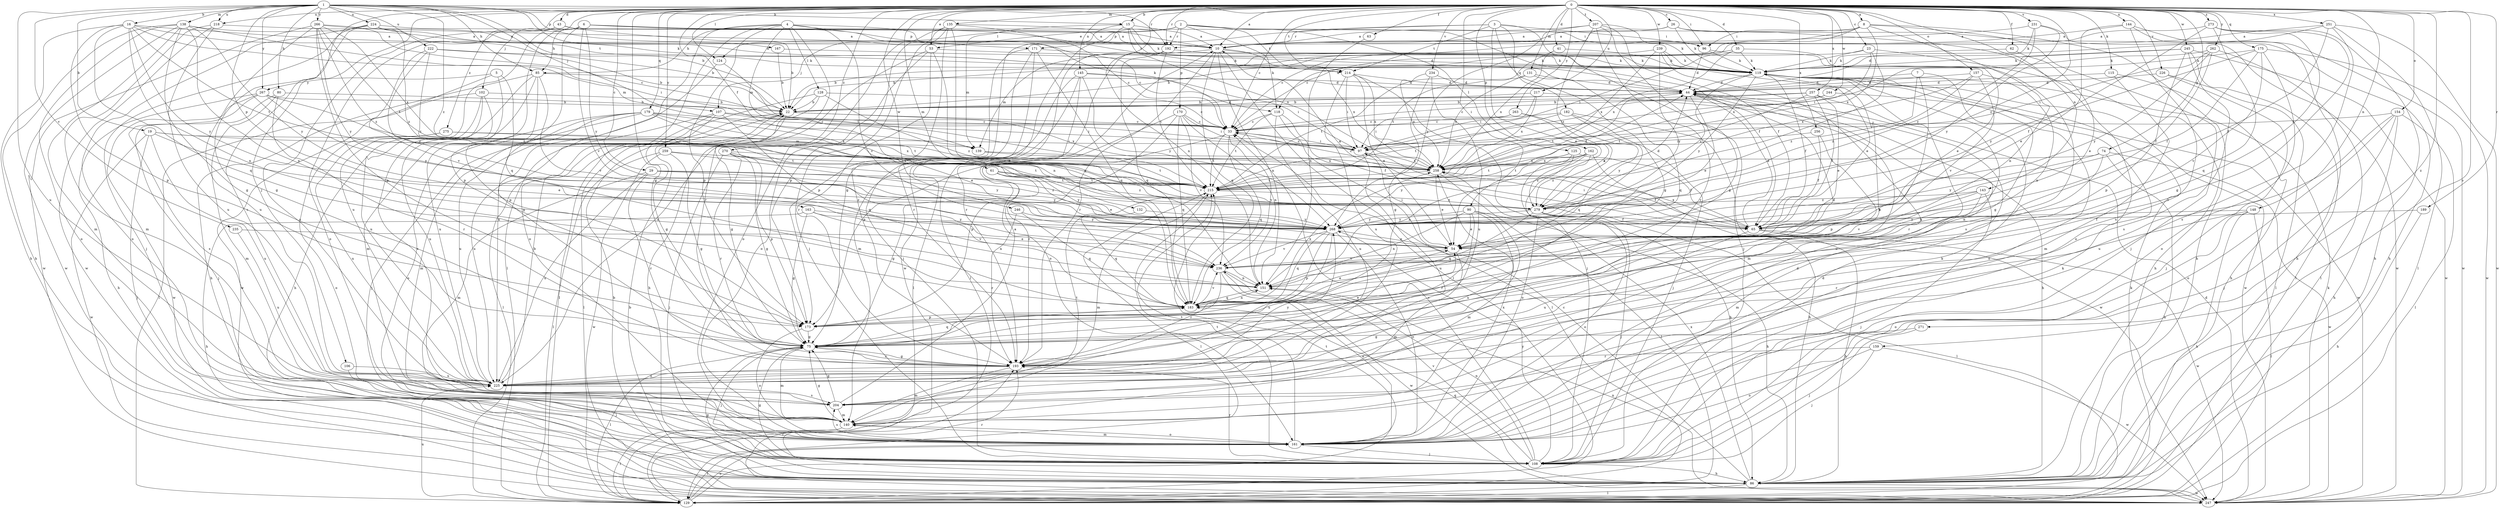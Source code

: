 strict digraph  {
0;
1;
2;
3;
4;
5;
6;
7;
8;
10;
15;
16;
19;
22;
23;
26;
29;
33;
35;
41;
43;
44;
53;
54;
61;
62;
63;
65;
74;
75;
80;
85;
86;
90;
96;
97;
102;
106;
107;
108;
115;
118;
119;
124;
125;
128;
129;
131;
132;
135;
138;
139;
140;
143;
144;
145;
148;
151;
154;
157;
159;
161;
162;
163;
167;
170;
171;
173;
175;
179;
182;
183;
189;
192;
193;
204;
207;
214;
215;
217;
218;
222;
224;
225;
226;
231;
234;
235;
236;
239;
244;
245;
246;
247;
251;
256;
257;
258;
259;
262;
263;
266;
267;
268;
270;
271;
273;
275;
279;
0 -> 8  [label=a];
0 -> 10  [label=a];
0 -> 15  [label=b];
0 -> 23  [label=c];
0 -> 26  [label=c];
0 -> 29  [label=c];
0 -> 33  [label=c];
0 -> 35  [label=d];
0 -> 41  [label=d];
0 -> 43  [label=d];
0 -> 53  [label=e];
0 -> 61  [label=f];
0 -> 62  [label=f];
0 -> 63  [label=f];
0 -> 74  [label=g];
0 -> 75  [label=g];
0 -> 90  [label=i];
0 -> 96  [label=i];
0 -> 102  [label=j];
0 -> 106  [label=j];
0 -> 115  [label=k];
0 -> 124  [label=l];
0 -> 131  [label=m];
0 -> 132  [label=m];
0 -> 135  [label=m];
0 -> 143  [label=n];
0 -> 144  [label=n];
0 -> 145  [label=n];
0 -> 148  [label=n];
0 -> 151  [label=n];
0 -> 154  [label=o];
0 -> 157  [label=o];
0 -> 159  [label=o];
0 -> 162  [label=p];
0 -> 175  [label=q];
0 -> 179  [label=q];
0 -> 189  [label=r];
0 -> 192  [label=r];
0 -> 204  [label=s];
0 -> 207  [label=t];
0 -> 214  [label=t];
0 -> 217  [label=u];
0 -> 218  [label=u];
0 -> 226  [label=v];
0 -> 231  [label=v];
0 -> 234  [label=v];
0 -> 239  [label=w];
0 -> 244  [label=w];
0 -> 245  [label=w];
0 -> 246  [label=w];
0 -> 251  [label=x];
0 -> 256  [label=x];
0 -> 257  [label=x];
0 -> 259  [label=y];
0 -> 262  [label=y];
0 -> 263  [label=y];
0 -> 270  [label=z];
0 -> 271  [label=z];
0 -> 273  [label=z];
0 -> 275  [label=z];
0 -> 279  [label=z];
1 -> 15  [label=b];
1 -> 16  [label=b];
1 -> 19  [label=b];
1 -> 22  [label=b];
1 -> 44  [label=d];
1 -> 80  [label=h];
1 -> 85  [label=h];
1 -> 107  [label=j];
1 -> 138  [label=m];
1 -> 163  [label=p];
1 -> 167  [label=p];
1 -> 192  [label=r];
1 -> 218  [label=u];
1 -> 222  [label=u];
1 -> 224  [label=u];
1 -> 225  [label=u];
1 -> 235  [label=v];
1 -> 266  [label=y];
1 -> 267  [label=y];
1 -> 279  [label=z];
2 -> 53  [label=e];
2 -> 65  [label=f];
2 -> 118  [label=k];
2 -> 124  [label=l];
2 -> 125  [label=l];
2 -> 170  [label=p];
2 -> 171  [label=p];
2 -> 192  [label=r];
2 -> 214  [label=t];
3 -> 54  [label=e];
3 -> 75  [label=g];
3 -> 96  [label=i];
3 -> 107  [label=j];
3 -> 108  [label=j];
3 -> 182  [label=q];
3 -> 192  [label=r];
3 -> 214  [label=t];
4 -> 33  [label=c];
4 -> 85  [label=h];
4 -> 128  [label=l];
4 -> 129  [label=l];
4 -> 139  [label=m];
4 -> 161  [label=o];
4 -> 171  [label=p];
4 -> 173  [label=p];
4 -> 193  [label=r];
4 -> 236  [label=v];
5 -> 75  [label=g];
5 -> 225  [label=u];
5 -> 247  [label=w];
5 -> 267  [label=y];
6 -> 85  [label=h];
6 -> 96  [label=i];
6 -> 118  [label=k];
6 -> 173  [label=p];
6 -> 183  [label=q];
6 -> 214  [label=t];
6 -> 225  [label=u];
6 -> 236  [label=v];
6 -> 268  [label=y];
7 -> 44  [label=d];
7 -> 75  [label=g];
7 -> 236  [label=v];
7 -> 279  [label=z];
8 -> 10  [label=a];
8 -> 33  [label=c];
8 -> 86  [label=h];
8 -> 96  [label=i];
8 -> 108  [label=j];
8 -> 118  [label=k];
8 -> 151  [label=n];
8 -> 258  [label=x];
10 -> 119  [label=k];
10 -> 129  [label=l];
10 -> 139  [label=m];
10 -> 151  [label=n];
10 -> 183  [label=q];
10 -> 193  [label=r];
10 -> 258  [label=x];
15 -> 10  [label=a];
15 -> 44  [label=d];
15 -> 75  [label=g];
15 -> 119  [label=k];
15 -> 139  [label=m];
15 -> 247  [label=w];
15 -> 258  [label=x];
16 -> 10  [label=a];
16 -> 86  [label=h];
16 -> 139  [label=m];
16 -> 151  [label=n];
16 -> 173  [label=p];
16 -> 183  [label=q];
16 -> 214  [label=t];
16 -> 215  [label=t];
16 -> 268  [label=y];
19 -> 54  [label=e];
19 -> 108  [label=j];
19 -> 139  [label=m];
19 -> 215  [label=t];
19 -> 225  [label=u];
19 -> 247  [label=w];
22 -> 33  [label=c];
22 -> 44  [label=d];
22 -> 75  [label=g];
22 -> 129  [label=l];
22 -> 258  [label=x];
23 -> 22  [label=b];
23 -> 86  [label=h];
23 -> 119  [label=k];
23 -> 215  [label=t];
23 -> 258  [label=x];
26 -> 10  [label=a];
26 -> 33  [label=c];
26 -> 119  [label=k];
26 -> 161  [label=o];
26 -> 247  [label=w];
29 -> 140  [label=m];
29 -> 193  [label=r];
29 -> 215  [label=t];
29 -> 225  [label=u];
29 -> 268  [label=y];
29 -> 279  [label=z];
33 -> 97  [label=i];
33 -> 173  [label=p];
33 -> 183  [label=q];
33 -> 215  [label=t];
33 -> 236  [label=v];
35 -> 22  [label=b];
35 -> 97  [label=i];
35 -> 119  [label=k];
35 -> 204  [label=s];
35 -> 258  [label=x];
41 -> 119  [label=k];
41 -> 215  [label=t];
41 -> 258  [label=x];
43 -> 10  [label=a];
43 -> 22  [label=b];
43 -> 161  [label=o];
43 -> 204  [label=s];
44 -> 22  [label=b];
44 -> 54  [label=e];
44 -> 140  [label=m];
44 -> 215  [label=t];
53 -> 119  [label=k];
53 -> 151  [label=n];
53 -> 161  [label=o];
53 -> 193  [label=r];
53 -> 225  [label=u];
54 -> 97  [label=i];
54 -> 140  [label=m];
54 -> 236  [label=v];
61 -> 54  [label=e];
61 -> 75  [label=g];
61 -> 215  [label=t];
61 -> 268  [label=y];
61 -> 279  [label=z];
62 -> 54  [label=e];
62 -> 119  [label=k];
63 -> 151  [label=n];
65 -> 10  [label=a];
65 -> 44  [label=d];
65 -> 86  [label=h];
65 -> 97  [label=i];
65 -> 225  [label=u];
65 -> 247  [label=w];
65 -> 258  [label=x];
74 -> 86  [label=h];
74 -> 151  [label=n];
74 -> 247  [label=w];
74 -> 258  [label=x];
74 -> 268  [label=y];
75 -> 54  [label=e];
75 -> 108  [label=j];
75 -> 119  [label=k];
75 -> 129  [label=l];
75 -> 140  [label=m];
75 -> 183  [label=q];
75 -> 193  [label=r];
80 -> 22  [label=b];
80 -> 108  [label=j];
80 -> 140  [label=m];
80 -> 193  [label=r];
85 -> 44  [label=d];
85 -> 86  [label=h];
85 -> 140  [label=m];
85 -> 173  [label=p];
85 -> 225  [label=u];
85 -> 236  [label=v];
86 -> 22  [label=b];
86 -> 33  [label=c];
86 -> 75  [label=g];
86 -> 129  [label=l];
86 -> 183  [label=q];
86 -> 193  [label=r];
86 -> 247  [label=w];
86 -> 258  [label=x];
90 -> 54  [label=e];
90 -> 86  [label=h];
90 -> 140  [label=m];
90 -> 151  [label=n];
90 -> 193  [label=r];
90 -> 225  [label=u];
90 -> 268  [label=y];
96 -> 44  [label=d];
96 -> 54  [label=e];
96 -> 119  [label=k];
97 -> 33  [label=c];
97 -> 225  [label=u];
97 -> 258  [label=x];
102 -> 22  [label=b];
102 -> 86  [label=h];
102 -> 129  [label=l];
102 -> 204  [label=s];
102 -> 225  [label=u];
106 -> 108  [label=j];
106 -> 225  [label=u];
107 -> 33  [label=c];
107 -> 75  [label=g];
107 -> 97  [label=i];
107 -> 129  [label=l];
107 -> 183  [label=q];
107 -> 225  [label=u];
108 -> 33  [label=c];
108 -> 44  [label=d];
108 -> 75  [label=g];
108 -> 86  [label=h];
108 -> 119  [label=k];
108 -> 151  [label=n];
108 -> 193  [label=r];
108 -> 215  [label=t];
108 -> 236  [label=v];
108 -> 268  [label=y];
115 -> 44  [label=d];
115 -> 86  [label=h];
115 -> 140  [label=m];
118 -> 33  [label=c];
118 -> 65  [label=f];
118 -> 129  [label=l];
118 -> 215  [label=t];
118 -> 225  [label=u];
119 -> 44  [label=d];
119 -> 65  [label=f];
119 -> 161  [label=o];
119 -> 247  [label=w];
119 -> 268  [label=y];
119 -> 279  [label=z];
124 -> 215  [label=t];
124 -> 225  [label=u];
125 -> 65  [label=f];
125 -> 86  [label=h];
125 -> 215  [label=t];
125 -> 258  [label=x];
125 -> 279  [label=z];
128 -> 22  [label=b];
128 -> 33  [label=c];
128 -> 86  [label=h];
128 -> 129  [label=l];
128 -> 279  [label=z];
129 -> 119  [label=k];
129 -> 161  [label=o];
129 -> 193  [label=r];
129 -> 215  [label=t];
129 -> 225  [label=u];
131 -> 44  [label=d];
131 -> 183  [label=q];
131 -> 215  [label=t];
131 -> 258  [label=x];
132 -> 183  [label=q];
132 -> 268  [label=y];
135 -> 10  [label=a];
135 -> 33  [label=c];
135 -> 108  [label=j];
135 -> 161  [label=o];
135 -> 173  [label=p];
135 -> 183  [label=q];
135 -> 193  [label=r];
138 -> 10  [label=a];
138 -> 75  [label=g];
138 -> 86  [label=h];
138 -> 97  [label=i];
138 -> 140  [label=m];
138 -> 151  [label=n];
138 -> 161  [label=o];
138 -> 247  [label=w];
138 -> 268  [label=y];
139 -> 215  [label=t];
139 -> 258  [label=x];
140 -> 75  [label=g];
140 -> 129  [label=l];
140 -> 161  [label=o];
143 -> 108  [label=j];
143 -> 140  [label=m];
143 -> 236  [label=v];
143 -> 268  [label=y];
143 -> 279  [label=z];
144 -> 10  [label=a];
144 -> 54  [label=e];
144 -> 86  [label=h];
144 -> 204  [label=s];
144 -> 247  [label=w];
145 -> 44  [label=d];
145 -> 97  [label=i];
145 -> 129  [label=l];
145 -> 140  [label=m];
145 -> 161  [label=o];
145 -> 268  [label=y];
148 -> 86  [label=h];
148 -> 129  [label=l];
148 -> 161  [label=o];
148 -> 193  [label=r];
148 -> 268  [label=y];
151 -> 183  [label=q];
154 -> 33  [label=c];
154 -> 86  [label=h];
154 -> 108  [label=j];
154 -> 129  [label=l];
154 -> 161  [label=o];
154 -> 225  [label=u];
157 -> 44  [label=d];
157 -> 151  [label=n];
157 -> 236  [label=v];
157 -> 258  [label=x];
157 -> 279  [label=z];
159 -> 108  [label=j];
159 -> 161  [label=o];
159 -> 193  [label=r];
159 -> 247  [label=w];
161 -> 44  [label=d];
161 -> 108  [label=j];
161 -> 119  [label=k];
161 -> 129  [label=l];
161 -> 140  [label=m];
161 -> 204  [label=s];
161 -> 215  [label=t];
161 -> 258  [label=x];
162 -> 86  [label=h];
162 -> 151  [label=n];
162 -> 161  [label=o];
162 -> 215  [label=t];
162 -> 258  [label=x];
162 -> 268  [label=y];
162 -> 279  [label=z];
163 -> 75  [label=g];
163 -> 86  [label=h];
163 -> 151  [label=n];
163 -> 236  [label=v];
163 -> 268  [label=y];
167 -> 22  [label=b];
167 -> 119  [label=k];
170 -> 33  [label=c];
170 -> 97  [label=i];
170 -> 151  [label=n];
170 -> 173  [label=p];
170 -> 183  [label=q];
170 -> 193  [label=r];
170 -> 236  [label=v];
171 -> 108  [label=j];
171 -> 119  [label=k];
171 -> 173  [label=p];
171 -> 183  [label=q];
171 -> 193  [label=r];
173 -> 75  [label=g];
173 -> 161  [label=o];
175 -> 65  [label=f];
175 -> 119  [label=k];
175 -> 161  [label=o];
175 -> 236  [label=v];
175 -> 247  [label=w];
175 -> 268  [label=y];
179 -> 33  [label=c];
179 -> 54  [label=e];
179 -> 108  [label=j];
179 -> 140  [label=m];
179 -> 161  [label=o];
179 -> 215  [label=t];
179 -> 225  [label=u];
179 -> 258  [label=x];
182 -> 33  [label=c];
182 -> 108  [label=j];
182 -> 183  [label=q];
182 -> 215  [label=t];
182 -> 247  [label=w];
183 -> 44  [label=d];
183 -> 54  [label=e];
183 -> 151  [label=n];
183 -> 173  [label=p];
183 -> 236  [label=v];
183 -> 258  [label=x];
189 -> 65  [label=f];
189 -> 86  [label=h];
192 -> 119  [label=k];
192 -> 129  [label=l];
192 -> 183  [label=q];
192 -> 193  [label=r];
192 -> 215  [label=t];
193 -> 75  [label=g];
193 -> 119  [label=k];
193 -> 140  [label=m];
193 -> 225  [label=u];
204 -> 10  [label=a];
204 -> 75  [label=g];
204 -> 140  [label=m];
204 -> 215  [label=t];
207 -> 10  [label=a];
207 -> 65  [label=f];
207 -> 75  [label=g];
207 -> 119  [label=k];
207 -> 193  [label=r];
207 -> 268  [label=y];
207 -> 279  [label=z];
214 -> 44  [label=d];
214 -> 54  [label=e];
214 -> 97  [label=i];
214 -> 108  [label=j];
214 -> 225  [label=u];
214 -> 258  [label=x];
215 -> 44  [label=d];
215 -> 129  [label=l];
215 -> 140  [label=m];
215 -> 279  [label=z];
217 -> 22  [label=b];
217 -> 86  [label=h];
217 -> 97  [label=i];
217 -> 258  [label=x];
218 -> 10  [label=a];
218 -> 140  [label=m];
218 -> 225  [label=u];
218 -> 247  [label=w];
222 -> 22  [label=b];
222 -> 119  [label=k];
222 -> 236  [label=v];
222 -> 268  [label=y];
222 -> 279  [label=z];
224 -> 10  [label=a];
224 -> 22  [label=b];
224 -> 75  [label=g];
224 -> 108  [label=j];
224 -> 119  [label=k];
224 -> 161  [label=o];
224 -> 279  [label=z];
225 -> 22  [label=b];
225 -> 204  [label=s];
225 -> 268  [label=y];
226 -> 44  [label=d];
226 -> 108  [label=j];
226 -> 129  [label=l];
231 -> 10  [label=a];
231 -> 86  [label=h];
231 -> 119  [label=k];
231 -> 268  [label=y];
231 -> 279  [label=z];
234 -> 44  [label=d];
234 -> 75  [label=g];
234 -> 225  [label=u];
234 -> 258  [label=x];
235 -> 54  [label=e];
235 -> 225  [label=u];
236 -> 151  [label=n];
236 -> 161  [label=o];
236 -> 193  [label=r];
236 -> 247  [label=w];
239 -> 22  [label=b];
239 -> 54  [label=e];
239 -> 119  [label=k];
239 -> 161  [label=o];
239 -> 258  [label=x];
239 -> 268  [label=y];
244 -> 22  [label=b];
244 -> 97  [label=i];
244 -> 247  [label=w];
245 -> 97  [label=i];
245 -> 119  [label=k];
245 -> 129  [label=l];
245 -> 173  [label=p];
245 -> 204  [label=s];
245 -> 247  [label=w];
246 -> 183  [label=q];
246 -> 193  [label=r];
246 -> 268  [label=y];
247 -> 22  [label=b];
247 -> 44  [label=d];
247 -> 119  [label=k];
247 -> 151  [label=n];
251 -> 10  [label=a];
251 -> 44  [label=d];
251 -> 65  [label=f];
251 -> 129  [label=l];
251 -> 204  [label=s];
251 -> 247  [label=w];
256 -> 65  [label=f];
256 -> 97  [label=i];
256 -> 173  [label=p];
257 -> 22  [label=b];
257 -> 33  [label=c];
257 -> 54  [label=e];
257 -> 65  [label=f];
257 -> 193  [label=r];
257 -> 215  [label=t];
258 -> 33  [label=c];
258 -> 54  [label=e];
258 -> 65  [label=f];
258 -> 129  [label=l];
258 -> 215  [label=t];
259 -> 75  [label=g];
259 -> 129  [label=l];
259 -> 247  [label=w];
259 -> 258  [label=x];
259 -> 268  [label=y];
262 -> 65  [label=f];
262 -> 97  [label=i];
262 -> 119  [label=k];
262 -> 129  [label=l];
262 -> 268  [label=y];
263 -> 33  [label=c];
263 -> 97  [label=i];
263 -> 268  [label=y];
263 -> 279  [label=z];
266 -> 10  [label=a];
266 -> 33  [label=c];
266 -> 173  [label=p];
266 -> 215  [label=t];
266 -> 225  [label=u];
266 -> 247  [label=w];
266 -> 258  [label=x];
266 -> 268  [label=y];
266 -> 279  [label=z];
267 -> 22  [label=b];
267 -> 86  [label=h];
267 -> 204  [label=s];
267 -> 215  [label=t];
267 -> 247  [label=w];
267 -> 268  [label=y];
268 -> 54  [label=e];
268 -> 161  [label=o];
268 -> 173  [label=p];
268 -> 183  [label=q];
268 -> 225  [label=u];
268 -> 236  [label=v];
270 -> 75  [label=g];
270 -> 108  [label=j];
270 -> 173  [label=p];
270 -> 193  [label=r];
270 -> 215  [label=t];
270 -> 258  [label=x];
271 -> 75  [label=g];
271 -> 108  [label=j];
273 -> 10  [label=a];
273 -> 65  [label=f];
273 -> 75  [label=g];
273 -> 86  [label=h];
273 -> 183  [label=q];
273 -> 193  [label=r];
275 -> 97  [label=i];
275 -> 161  [label=o];
275 -> 225  [label=u];
275 -> 258  [label=x];
279 -> 44  [label=d];
279 -> 65  [label=f];
279 -> 108  [label=j];
279 -> 129  [label=l];
279 -> 161  [label=o];
279 -> 183  [label=q];
279 -> 268  [label=y];
}
